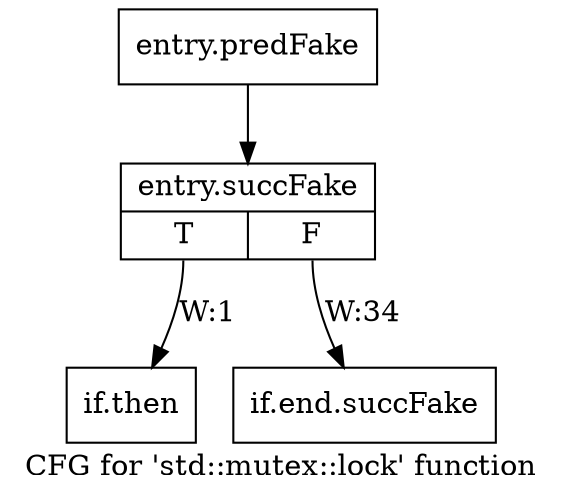 digraph "CFG for 'std::mutex::lock' function" {
	label="CFG for 'std::mutex::lock' function";

	Node0x56e8950 [shape=record,filename="",linenumber="",label="{entry.predFake}"];
	Node0x56e8950 -> Node0x58c55f0[ callList="" memoryops="" filename="/tools/Xilinx/Vitis_HLS/2023.1/tps/lnx64/gcc-8.3.0/lib/gcc/x86_64-pc-linux-gnu/8.3.0/../../../../include/c++/8.3.0/bits/std_mutex.h" execusionnum="33"];
	Node0x58c55f0 [shape=record,filename="/tools/Xilinx/Vitis_HLS/2023.1/tps/lnx64/gcc-8.3.0/lib/gcc/x86_64-pc-linux-gnu/8.3.0/../../../../include/c++/8.3.0/bits/std_mutex.h",linenumber="106",label="{entry.succFake|{<s0>T|<s1>F}}"];
	Node0x58c55f0:s0 -> Node0x56e8b70[label="W:1"];
	Node0x58c55f0:s1 -> Node0x58c56a0[label="W:34" callList="" memoryops="" filename="/tools/Xilinx/Vitis_HLS/2023.1/tps/lnx64/gcc-8.3.0/lib/gcc/x86_64-pc-linux-gnu/8.3.0/../../../../include/c++/8.3.0/bits/std_mutex.h" execusionnum="33"];
	Node0x56e8b70 [shape=record,filename="/tools/Xilinx/Vitis_HLS/2023.1/tps/lnx64/gcc-8.3.0/lib/gcc/x86_64-pc-linux-gnu/8.3.0/../../../../include/c++/8.3.0/bits/std_mutex.h",linenumber="107",label="{if.then}"];
	Node0x58c56a0 [shape=record,filename="/tools/Xilinx/Vitis_HLS/2023.1/tps/lnx64/gcc-8.3.0/lib/gcc/x86_64-pc-linux-gnu/8.3.0/../../../../include/c++/8.3.0/bits/std_mutex.h",linenumber="108",label="{if.end.succFake}"];
}
